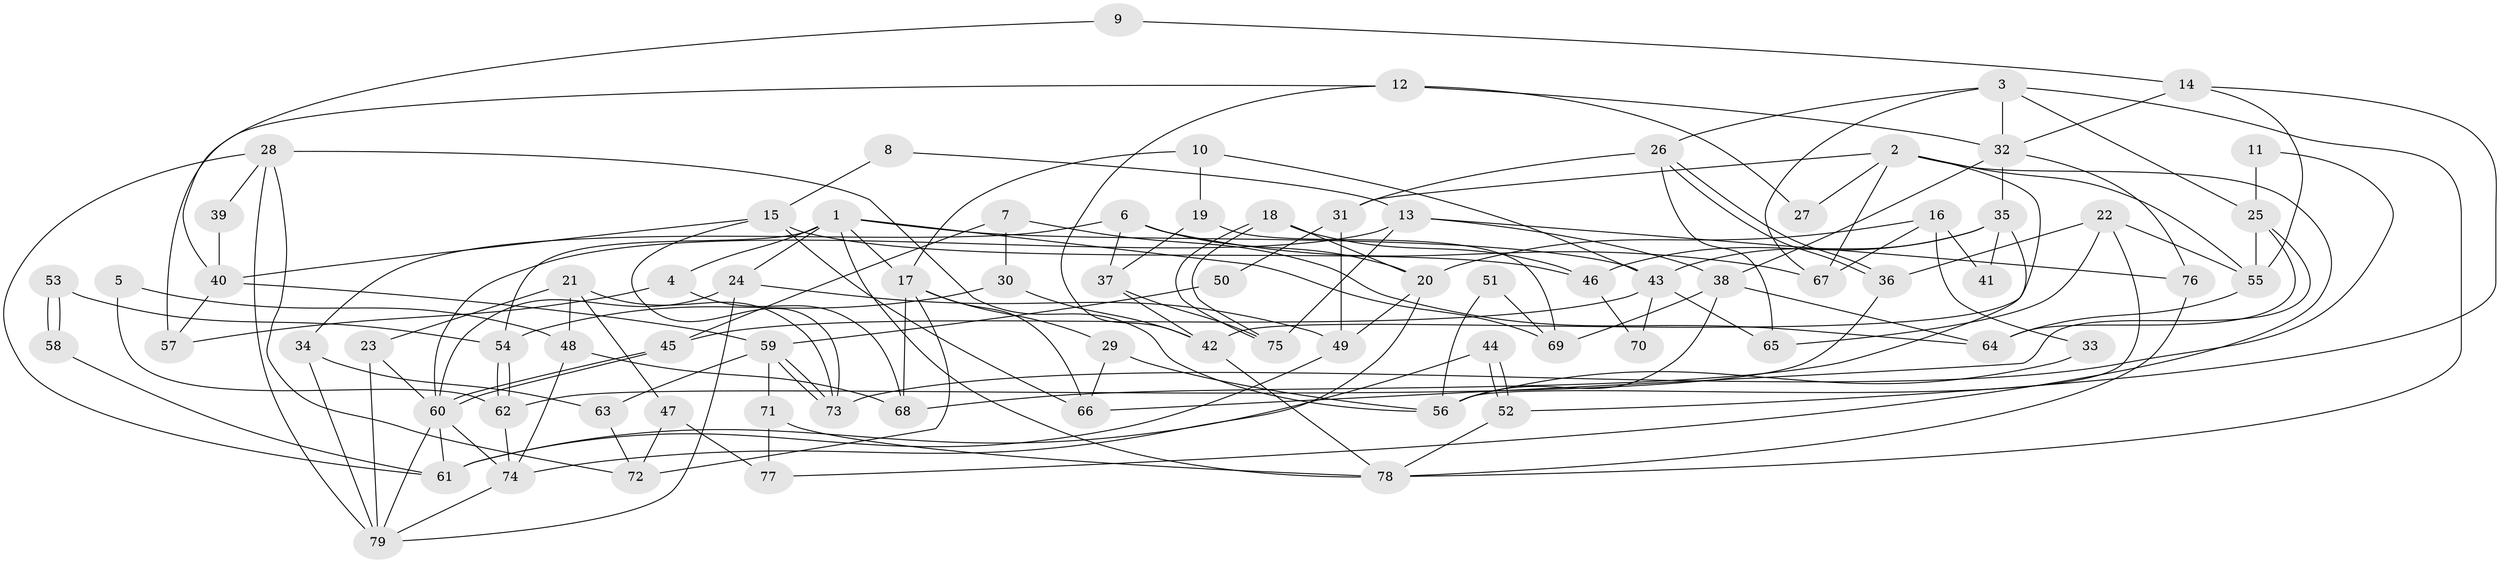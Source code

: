 // Generated by graph-tools (version 1.1) at 2025/15/03/09/25 04:15:05]
// undirected, 79 vertices, 158 edges
graph export_dot {
graph [start="1"]
  node [color=gray90,style=filled];
  1;
  2;
  3;
  4;
  5;
  6;
  7;
  8;
  9;
  10;
  11;
  12;
  13;
  14;
  15;
  16;
  17;
  18;
  19;
  20;
  21;
  22;
  23;
  24;
  25;
  26;
  27;
  28;
  29;
  30;
  31;
  32;
  33;
  34;
  35;
  36;
  37;
  38;
  39;
  40;
  41;
  42;
  43;
  44;
  45;
  46;
  47;
  48;
  49;
  50;
  51;
  52;
  53;
  54;
  55;
  56;
  57;
  58;
  59;
  60;
  61;
  62;
  63;
  64;
  65;
  66;
  67;
  68;
  69;
  70;
  71;
  72;
  73;
  74;
  75;
  76;
  77;
  78;
  79;
  1 -- 43;
  1 -- 17;
  1 -- 4;
  1 -- 24;
  1 -- 54;
  1 -- 69;
  1 -- 78;
  2 -- 55;
  2 -- 31;
  2 -- 27;
  2 -- 42;
  2 -- 67;
  2 -- 77;
  3 -- 32;
  3 -- 78;
  3 -- 25;
  3 -- 26;
  3 -- 67;
  4 -- 68;
  4 -- 57;
  5 -- 48;
  5 -- 62;
  6 -- 67;
  6 -- 20;
  6 -- 34;
  6 -- 37;
  7 -- 64;
  7 -- 30;
  7 -- 45;
  8 -- 15;
  8 -- 13;
  9 -- 14;
  9 -- 40;
  10 -- 43;
  10 -- 17;
  10 -- 19;
  11 -- 25;
  11 -- 73;
  12 -- 32;
  12 -- 42;
  12 -- 27;
  12 -- 57;
  13 -- 75;
  13 -- 60;
  13 -- 38;
  13 -- 76;
  14 -- 32;
  14 -- 55;
  14 -- 52;
  15 -- 40;
  15 -- 73;
  15 -- 46;
  15 -- 66;
  16 -- 67;
  16 -- 20;
  16 -- 33;
  16 -- 41;
  17 -- 66;
  17 -- 29;
  17 -- 68;
  17 -- 72;
  18 -- 75;
  18 -- 75;
  18 -- 46;
  18 -- 20;
  19 -- 37;
  19 -- 69;
  20 -- 49;
  20 -- 74;
  21 -- 48;
  21 -- 23;
  21 -- 47;
  21 -- 73;
  22 -- 56;
  22 -- 36;
  22 -- 55;
  22 -- 65;
  23 -- 79;
  23 -- 60;
  24 -- 60;
  24 -- 49;
  24 -- 79;
  25 -- 55;
  25 -- 64;
  25 -- 66;
  26 -- 36;
  26 -- 36;
  26 -- 31;
  26 -- 65;
  28 -- 72;
  28 -- 79;
  28 -- 39;
  28 -- 56;
  28 -- 61;
  29 -- 56;
  29 -- 66;
  30 -- 42;
  30 -- 54;
  31 -- 49;
  31 -- 50;
  32 -- 76;
  32 -- 38;
  32 -- 35;
  33 -- 56;
  34 -- 79;
  34 -- 63;
  35 -- 43;
  35 -- 41;
  35 -- 46;
  35 -- 68;
  36 -- 62;
  37 -- 42;
  37 -- 75;
  38 -- 69;
  38 -- 56;
  38 -- 64;
  39 -- 40;
  40 -- 57;
  40 -- 59;
  42 -- 78;
  43 -- 65;
  43 -- 45;
  43 -- 70;
  44 -- 61;
  44 -- 52;
  44 -- 52;
  45 -- 60;
  45 -- 60;
  46 -- 70;
  47 -- 77;
  47 -- 72;
  48 -- 74;
  48 -- 68;
  49 -- 61;
  50 -- 59;
  51 -- 56;
  51 -- 69;
  52 -- 78;
  53 -- 54;
  53 -- 58;
  53 -- 58;
  54 -- 62;
  54 -- 62;
  55 -- 64;
  58 -- 61;
  59 -- 73;
  59 -- 73;
  59 -- 63;
  59 -- 71;
  60 -- 79;
  60 -- 61;
  60 -- 74;
  62 -- 74;
  63 -- 72;
  71 -- 78;
  71 -- 77;
  74 -- 79;
  76 -- 78;
}
